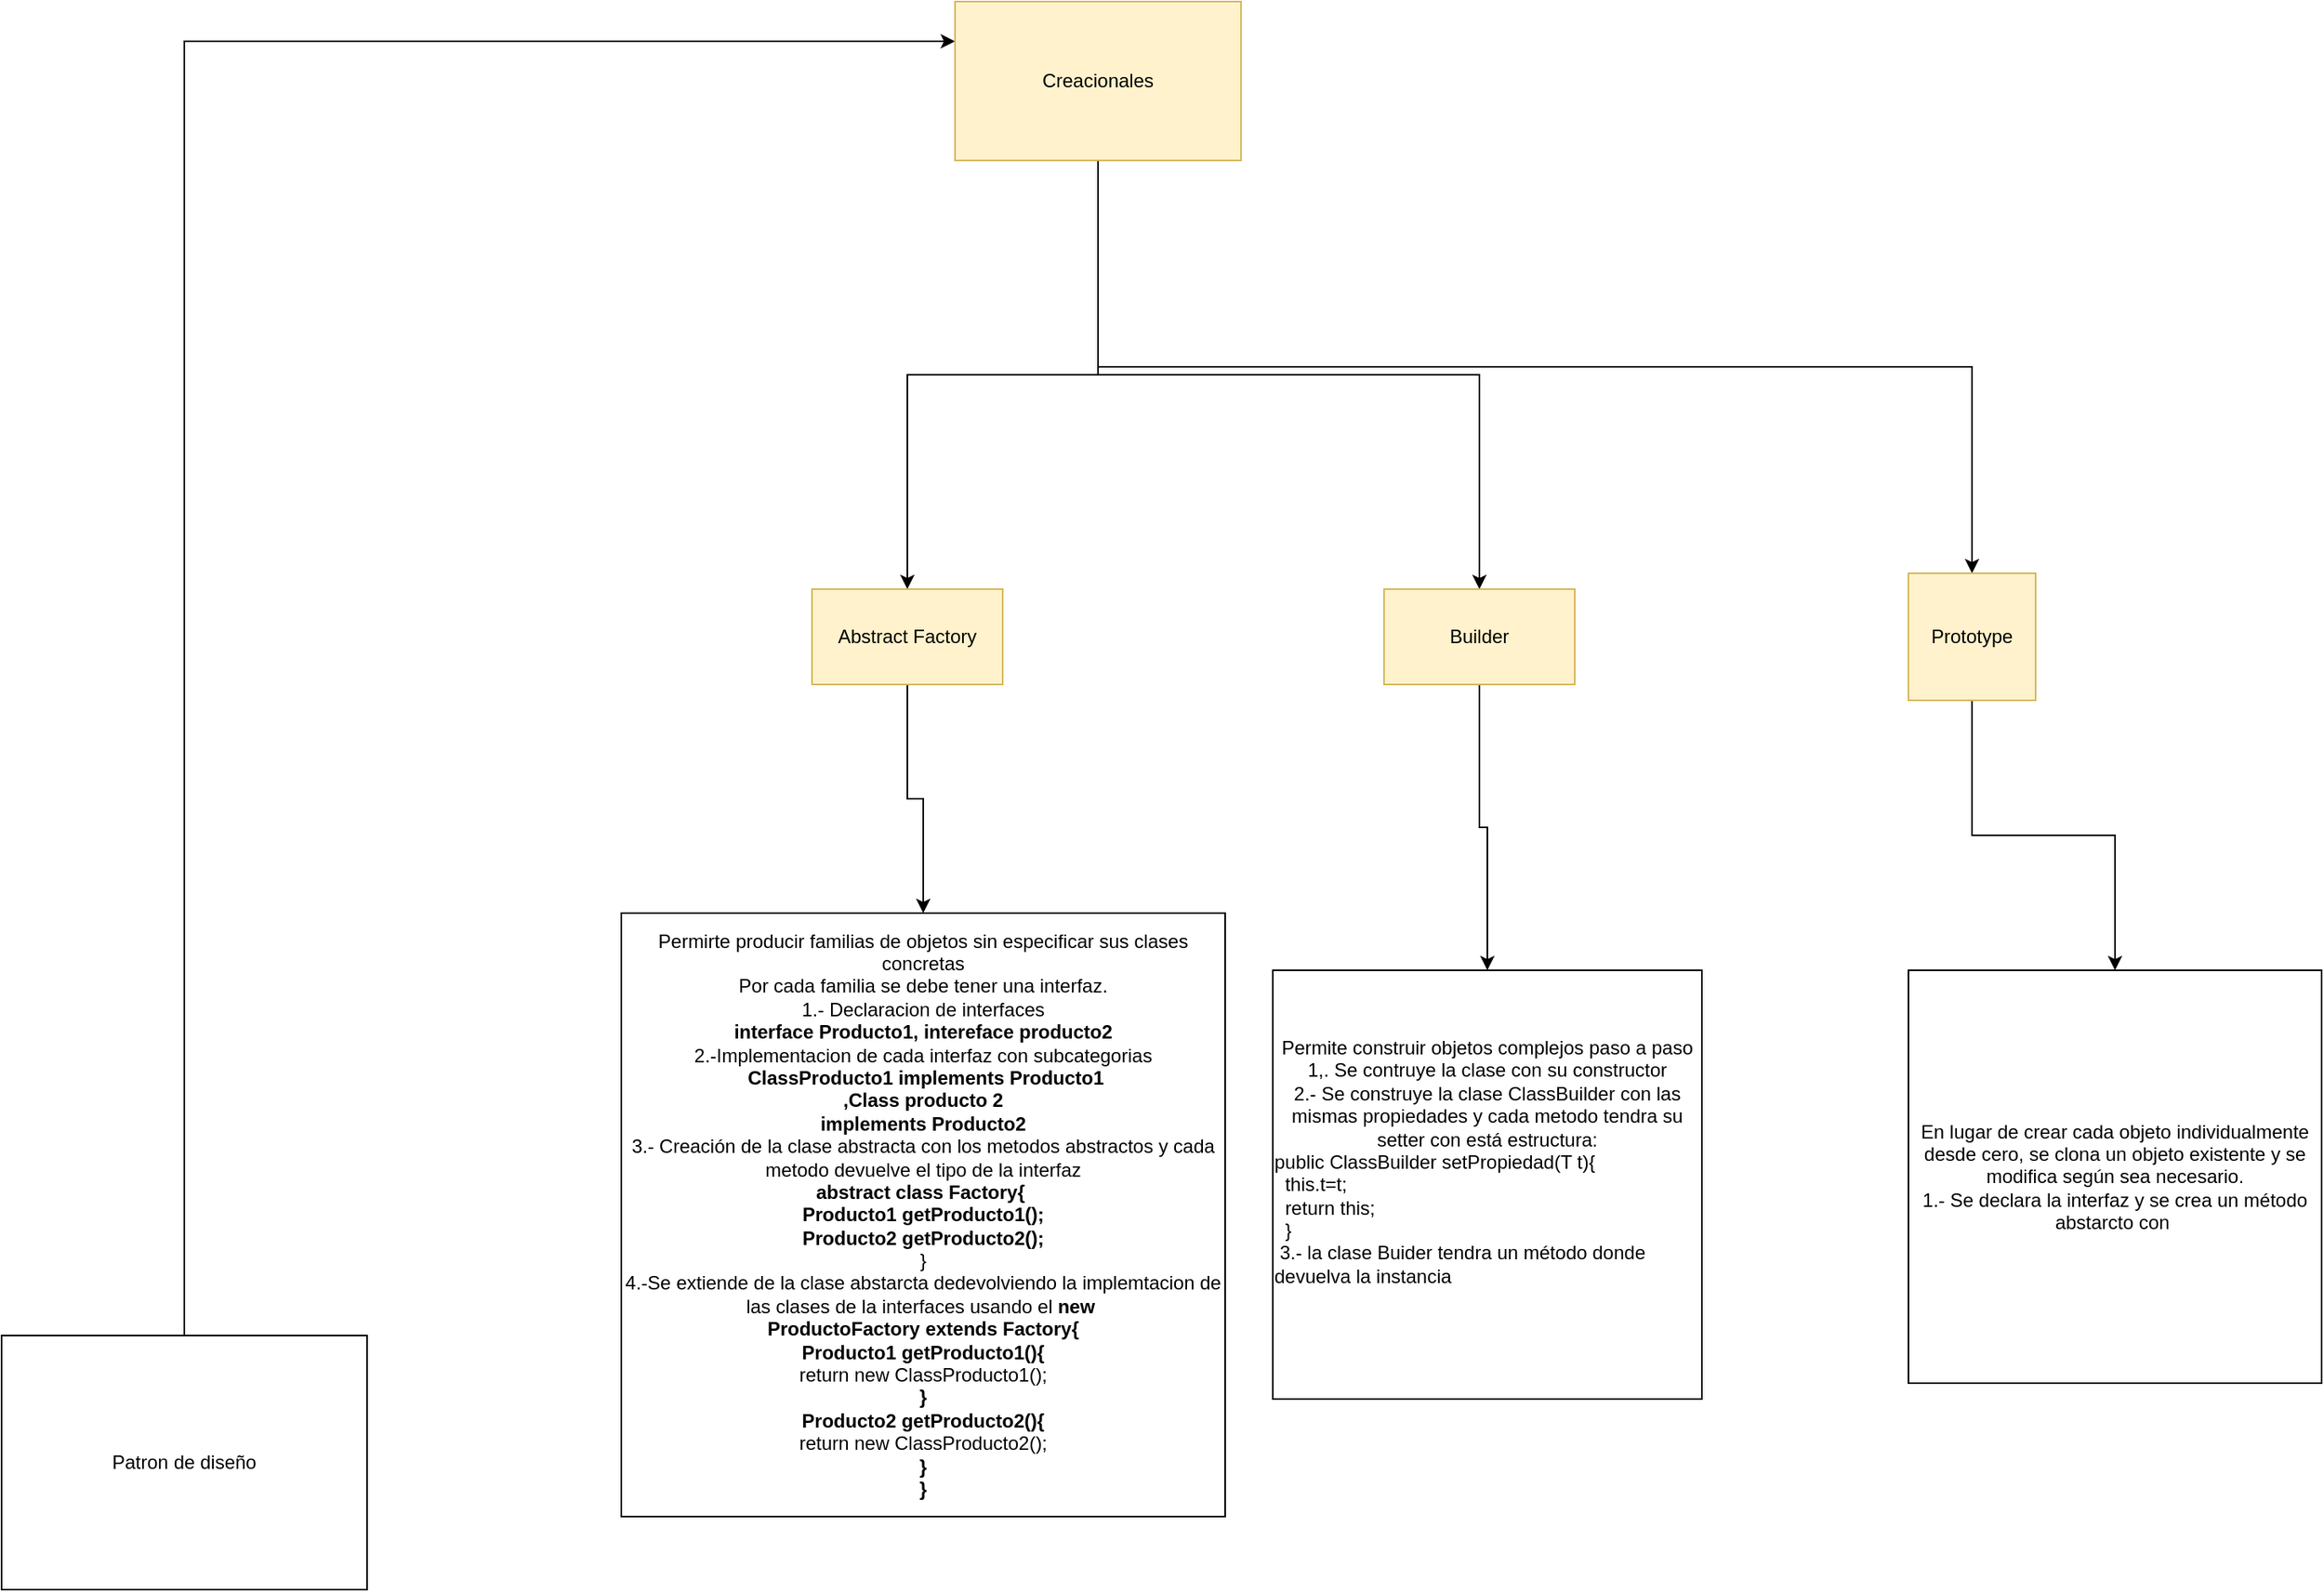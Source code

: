 <mxfile version="21.0.4" type="github">
  <diagram name="Página-1" id="qdYQOTE-IAm2l3-fw2n1">
    <mxGraphModel dx="1500" dy="830" grid="1" gridSize="10" guides="1" tooltips="1" connect="1" arrows="1" fold="1" page="1" pageScale="1" pageWidth="4681" pageHeight="3300" math="0" shadow="0">
      <root>
        <mxCell id="0" />
        <mxCell id="1" parent="0" />
        <mxCell id="JE3cCo6YskCNEYd2Dr8s-6" style="edgeStyle=orthogonalEdgeStyle;rounded=0;orthogonalLoop=1;jettySize=auto;html=1;exitX=0.5;exitY=0;exitDx=0;exitDy=0;entryX=0;entryY=0.25;entryDx=0;entryDy=0;" edge="1" parent="1" source="JE3cCo6YskCNEYd2Dr8s-1" target="JE3cCo6YskCNEYd2Dr8s-3">
          <mxGeometry relative="1" as="geometry">
            <mxPoint x="2670" y="710" as="targetPoint" />
          </mxGeometry>
        </mxCell>
        <mxCell id="JE3cCo6YskCNEYd2Dr8s-1" value="Patron de diseño" style="rounded=0;whiteSpace=wrap;html=1;" vertex="1" parent="1">
          <mxGeometry x="2140" y="1520" width="230" height="160" as="geometry" />
        </mxCell>
        <mxCell id="JE3cCo6YskCNEYd2Dr8s-8" style="edgeStyle=orthogonalEdgeStyle;rounded=0;orthogonalLoop=1;jettySize=auto;html=1;exitX=0.5;exitY=1;exitDx=0;exitDy=0;" edge="1" parent="1" source="JE3cCo6YskCNEYd2Dr8s-3" target="JE3cCo6YskCNEYd2Dr8s-7">
          <mxGeometry relative="1" as="geometry" />
        </mxCell>
        <mxCell id="JE3cCo6YskCNEYd2Dr8s-12" style="edgeStyle=orthogonalEdgeStyle;rounded=0;orthogonalLoop=1;jettySize=auto;html=1;exitX=0.5;exitY=1;exitDx=0;exitDy=0;" edge="1" parent="1" source="JE3cCo6YskCNEYd2Dr8s-3" target="JE3cCo6YskCNEYd2Dr8s-11">
          <mxGeometry relative="1" as="geometry" />
        </mxCell>
        <mxCell id="JE3cCo6YskCNEYd2Dr8s-16" style="edgeStyle=orthogonalEdgeStyle;rounded=0;orthogonalLoop=1;jettySize=auto;html=1;exitX=0.5;exitY=1;exitDx=0;exitDy=0;entryX=0.5;entryY=0;entryDx=0;entryDy=0;" edge="1" parent="1" source="JE3cCo6YskCNEYd2Dr8s-3" target="JE3cCo6YskCNEYd2Dr8s-15">
          <mxGeometry relative="1" as="geometry" />
        </mxCell>
        <mxCell id="JE3cCo6YskCNEYd2Dr8s-3" value="Creacionales" style="rounded=0;whiteSpace=wrap;html=1;fillColor=#fff2cc;strokeColor=#d6b656;" vertex="1" parent="1">
          <mxGeometry x="2740" y="680" width="180" height="100" as="geometry" />
        </mxCell>
        <mxCell id="JE3cCo6YskCNEYd2Dr8s-10" style="edgeStyle=orthogonalEdgeStyle;rounded=0;orthogonalLoop=1;jettySize=auto;html=1;exitX=0.5;exitY=1;exitDx=0;exitDy=0;entryX=0.5;entryY=0;entryDx=0;entryDy=0;" edge="1" parent="1" source="JE3cCo6YskCNEYd2Dr8s-7" target="JE3cCo6YskCNEYd2Dr8s-9">
          <mxGeometry relative="1" as="geometry" />
        </mxCell>
        <mxCell id="JE3cCo6YskCNEYd2Dr8s-7" value="Abstract Factory" style="rounded=0;whiteSpace=wrap;html=1;fillColor=#fff2cc;strokeColor=#d6b656;" vertex="1" parent="1">
          <mxGeometry x="2650" y="1050" width="120" height="60" as="geometry" />
        </mxCell>
        <mxCell id="JE3cCo6YskCNEYd2Dr8s-9" value="Permirte producir familias de objetos sin especificar sus clases concretas&lt;br&gt;Por cada familia se debe tener una interfaz.&lt;br&gt;1.- Declaracion de interfaces&lt;br&gt;&lt;b&gt;interface Producto1, intereface producto2&lt;/b&gt;&lt;br&gt;2.-Implementacion de cada interfaz con subcategorias&lt;br&gt;&lt;b&gt;&amp;nbsp;ClassProducto1&amp;nbsp;&lt;/b&gt;&lt;b style=&quot;border-color: var(--border-color);&quot;&gt;implements Producto1&lt;/b&gt;&lt;b&gt;&lt;br&gt;,&lt;/b&gt;&lt;b style=&quot;border-color: var(--border-color);&quot;&gt;Class producto 2&lt;/b&gt;&lt;b&gt;&lt;br&gt;&amp;nbsp;implements Producto2&amp;nbsp;&lt;/b&gt;&lt;br&gt;3.- Creación de la clase abstracta con los metodos abstractos y cada metodo devuelve el tipo de la interfaz&lt;br&gt;&lt;b&gt;abstract class Factory{&amp;nbsp;&lt;br&gt;Producto1 getProducto1();&lt;br&gt;Producto2 getProducto2();&lt;br&gt;&lt;/b&gt;}&lt;br&gt;4.-Se extiende de la clase abstarcta dedevolviendo la implemtacion de las clases de la interfaces usando el &lt;b&gt;new&amp;nbsp;&lt;br&gt;ProductoFactory extends Factory{&lt;br&gt;&lt;/b&gt;&lt;b style=&quot;border-color: var(--border-color);&quot;&gt;Producto1 getProducto1(){&lt;br&gt;&lt;/b&gt;return new ClassProducto1();&lt;br&gt;&lt;b&gt;}&lt;br&gt;&lt;/b&gt;&lt;b style=&quot;border-color: var(--border-color);&quot;&gt;Producto2 getProducto2(){&lt;br style=&quot;border-color: var(--border-color);&quot;&gt;&lt;/b&gt;return new ClassProducto2();&lt;br style=&quot;border-color: var(--border-color);&quot;&gt;&lt;b style=&quot;border-color: var(--border-color);&quot;&gt;}&lt;/b&gt;&lt;br&gt;&lt;b&gt;}&lt;/b&gt;" style="whiteSpace=wrap;html=1;aspect=fixed;" vertex="1" parent="1">
          <mxGeometry x="2530" y="1254" width="380" height="380" as="geometry" />
        </mxCell>
        <mxCell id="JE3cCo6YskCNEYd2Dr8s-14" style="edgeStyle=orthogonalEdgeStyle;rounded=0;orthogonalLoop=1;jettySize=auto;html=1;" edge="1" parent="1" source="JE3cCo6YskCNEYd2Dr8s-11" target="JE3cCo6YskCNEYd2Dr8s-13">
          <mxGeometry relative="1" as="geometry" />
        </mxCell>
        <mxCell id="JE3cCo6YskCNEYd2Dr8s-11" value="Builder" style="rounded=0;whiteSpace=wrap;html=1;fillColor=#fff2cc;strokeColor=#d6b656;" vertex="1" parent="1">
          <mxGeometry x="3010" y="1050" width="120" height="60" as="geometry" />
        </mxCell>
        <mxCell id="JE3cCo6YskCNEYd2Dr8s-13" value="Permite construir objetos complejos paso a paso&lt;br&gt;1,. Se contruye la clase con su constructor&lt;br&gt;2.- Se construye la clase ClassBuilder con las mismas propiedades y cada metodo tendra su setter con está estructura:&lt;br&gt;&lt;div style=&quot;text-align: left;&quot;&gt;&lt;span style=&quot;background-color: initial;&quot;&gt;public ClassBuilder setPropiedad(T t){&lt;/span&gt;&lt;/div&gt;&lt;div style=&quot;text-align: left;&quot;&gt;&lt;span style=&quot;background-color: initial;&quot;&gt;&lt;span style=&quot;white-space: pre;&quot;&gt;	&lt;/span&gt;&lt;span style=&quot;white-space: pre;&quot;&gt;	&lt;/span&gt;this.t=t;&lt;br&gt;&lt;/span&gt;&lt;/div&gt;&lt;div style=&quot;text-align: left;&quot;&gt;&lt;span style=&quot;background-color: initial;&quot;&gt;&lt;span style=&quot;white-space: pre;&quot;&gt;	&lt;/span&gt;&lt;span style=&quot;white-space: pre;&quot;&gt;	&lt;/span&gt;return this;&lt;br&gt;&lt;/span&gt;&lt;/div&gt;&lt;div style=&quot;text-align: left;&quot;&gt;&lt;span style=&quot;background-color: initial;&quot;&gt;&lt;span style=&quot;white-space: pre;&quot;&gt;	&lt;/span&gt;&lt;span style=&quot;white-space: pre;&quot;&gt;	&lt;/span&gt;}&lt;br&gt;&lt;/span&gt;&lt;/div&gt;&lt;div style=&quot;text-align: left;&quot;&gt;&lt;span style=&quot;background-color: initial;&quot;&gt;&lt;span style=&quot;white-space: pre;&quot;&gt;	&lt;/span&gt;3.- la clase Buider tendra un método donde devuelva la instancia&amp;nbsp;&lt;br&gt;&lt;/span&gt;&lt;/div&gt;&lt;div style=&quot;text-align: left;&quot;&gt;&lt;span style=&quot;background-color: initial;&quot;&gt;&lt;br&gt;&lt;/span&gt;&lt;/div&gt;&lt;div style=&quot;text-align: left;&quot;&gt;&lt;span style=&quot;background-color: initial;&quot;&gt;&lt;br&gt;&lt;/span&gt;&lt;/div&gt;&lt;div style=&quot;text-align: left;&quot;&gt;&lt;/div&gt;&lt;div style=&quot;text-align: left;&quot;&gt;&lt;/div&gt;&lt;div style=&quot;text-align: left;&quot;&gt;&lt;/div&gt;&lt;div style=&quot;text-align: left;&quot;&gt;&lt;/div&gt;" style="whiteSpace=wrap;html=1;aspect=fixed;" vertex="1" parent="1">
          <mxGeometry x="2940" y="1290" width="270" height="270" as="geometry" />
        </mxCell>
        <mxCell id="JE3cCo6YskCNEYd2Dr8s-18" style="edgeStyle=orthogonalEdgeStyle;rounded=0;orthogonalLoop=1;jettySize=auto;html=1;exitX=0.5;exitY=1;exitDx=0;exitDy=0;entryX=0.5;entryY=0;entryDx=0;entryDy=0;" edge="1" parent="1" source="JE3cCo6YskCNEYd2Dr8s-15" target="JE3cCo6YskCNEYd2Dr8s-17">
          <mxGeometry relative="1" as="geometry" />
        </mxCell>
        <mxCell id="JE3cCo6YskCNEYd2Dr8s-15" value="Prototype" style="whiteSpace=wrap;html=1;aspect=fixed;fillColor=#fff2cc;strokeColor=#d6b656;" vertex="1" parent="1">
          <mxGeometry x="3340" y="1040" width="80" height="80" as="geometry" />
        </mxCell>
        <mxCell id="JE3cCo6YskCNEYd2Dr8s-17" value="En lugar de crear cada objeto individualmente desde cero, se clona un objeto existente y se modifica según sea necesario.&lt;br&gt;1.- Se declara la interfaz y se crea un método abstarcto con&amp;nbsp;" style="whiteSpace=wrap;html=1;aspect=fixed;" vertex="1" parent="1">
          <mxGeometry x="3340" y="1290" width="260" height="260" as="geometry" />
        </mxCell>
      </root>
    </mxGraphModel>
  </diagram>
</mxfile>
